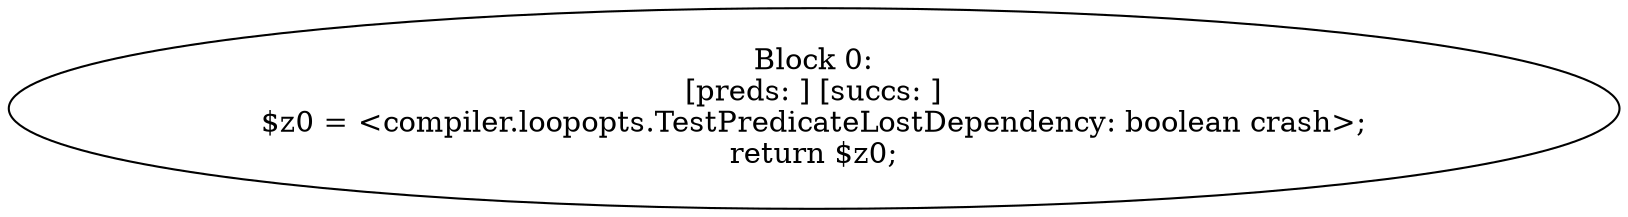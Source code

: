 digraph "unitGraph" {
    "Block 0:
[preds: ] [succs: ]
$z0 = <compiler.loopopts.TestPredicateLostDependency: boolean crash>;
return $z0;
"
}

